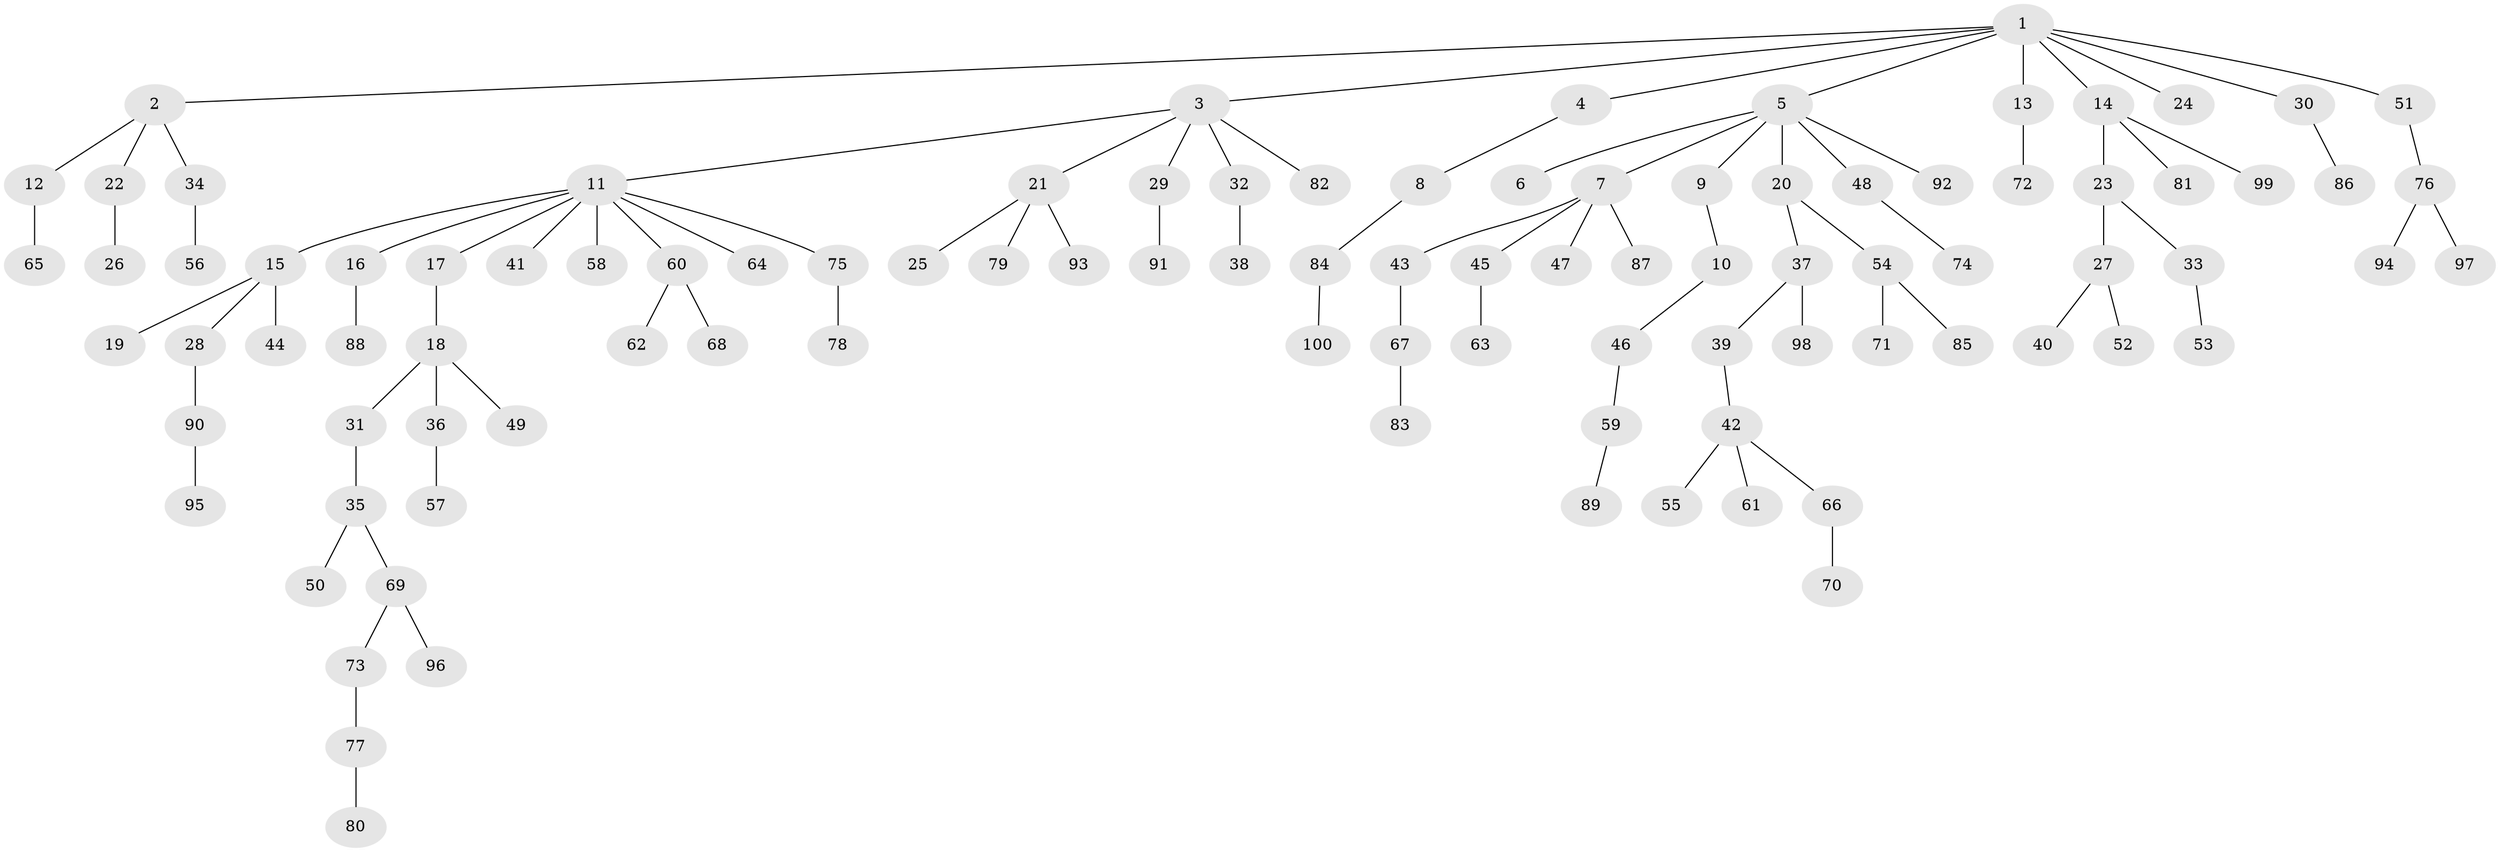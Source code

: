 // Generated by graph-tools (version 1.1) at 2025/38/02/21/25 10:38:55]
// undirected, 100 vertices, 99 edges
graph export_dot {
graph [start="1"]
  node [color=gray90,style=filled];
  1;
  2;
  3;
  4;
  5;
  6;
  7;
  8;
  9;
  10;
  11;
  12;
  13;
  14;
  15;
  16;
  17;
  18;
  19;
  20;
  21;
  22;
  23;
  24;
  25;
  26;
  27;
  28;
  29;
  30;
  31;
  32;
  33;
  34;
  35;
  36;
  37;
  38;
  39;
  40;
  41;
  42;
  43;
  44;
  45;
  46;
  47;
  48;
  49;
  50;
  51;
  52;
  53;
  54;
  55;
  56;
  57;
  58;
  59;
  60;
  61;
  62;
  63;
  64;
  65;
  66;
  67;
  68;
  69;
  70;
  71;
  72;
  73;
  74;
  75;
  76;
  77;
  78;
  79;
  80;
  81;
  82;
  83;
  84;
  85;
  86;
  87;
  88;
  89;
  90;
  91;
  92;
  93;
  94;
  95;
  96;
  97;
  98;
  99;
  100;
  1 -- 2;
  1 -- 3;
  1 -- 4;
  1 -- 5;
  1 -- 13;
  1 -- 14;
  1 -- 24;
  1 -- 30;
  1 -- 51;
  2 -- 12;
  2 -- 22;
  2 -- 34;
  3 -- 11;
  3 -- 21;
  3 -- 29;
  3 -- 32;
  3 -- 82;
  4 -- 8;
  5 -- 6;
  5 -- 7;
  5 -- 9;
  5 -- 20;
  5 -- 48;
  5 -- 92;
  7 -- 43;
  7 -- 45;
  7 -- 47;
  7 -- 87;
  8 -- 84;
  9 -- 10;
  10 -- 46;
  11 -- 15;
  11 -- 16;
  11 -- 17;
  11 -- 41;
  11 -- 58;
  11 -- 60;
  11 -- 64;
  11 -- 75;
  12 -- 65;
  13 -- 72;
  14 -- 23;
  14 -- 81;
  14 -- 99;
  15 -- 19;
  15 -- 28;
  15 -- 44;
  16 -- 88;
  17 -- 18;
  18 -- 31;
  18 -- 36;
  18 -- 49;
  20 -- 37;
  20 -- 54;
  21 -- 25;
  21 -- 79;
  21 -- 93;
  22 -- 26;
  23 -- 27;
  23 -- 33;
  27 -- 40;
  27 -- 52;
  28 -- 90;
  29 -- 91;
  30 -- 86;
  31 -- 35;
  32 -- 38;
  33 -- 53;
  34 -- 56;
  35 -- 50;
  35 -- 69;
  36 -- 57;
  37 -- 39;
  37 -- 98;
  39 -- 42;
  42 -- 55;
  42 -- 61;
  42 -- 66;
  43 -- 67;
  45 -- 63;
  46 -- 59;
  48 -- 74;
  51 -- 76;
  54 -- 71;
  54 -- 85;
  59 -- 89;
  60 -- 62;
  60 -- 68;
  66 -- 70;
  67 -- 83;
  69 -- 73;
  69 -- 96;
  73 -- 77;
  75 -- 78;
  76 -- 94;
  76 -- 97;
  77 -- 80;
  84 -- 100;
  90 -- 95;
}
